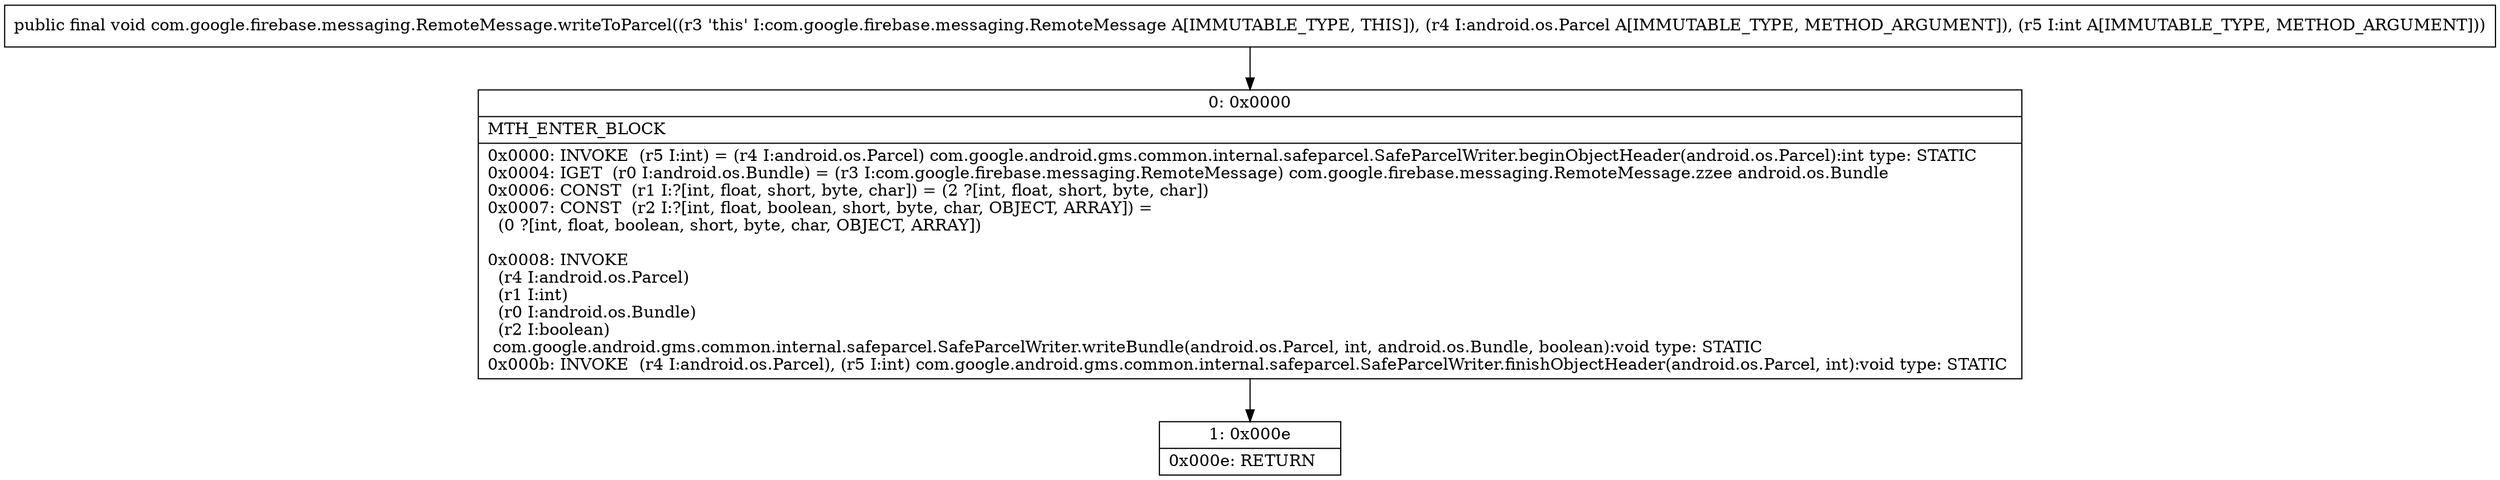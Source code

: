 digraph "CFG forcom.google.firebase.messaging.RemoteMessage.writeToParcel(Landroid\/os\/Parcel;I)V" {
Node_0 [shape=record,label="{0\:\ 0x0000|MTH_ENTER_BLOCK\l|0x0000: INVOKE  (r5 I:int) = (r4 I:android.os.Parcel) com.google.android.gms.common.internal.safeparcel.SafeParcelWriter.beginObjectHeader(android.os.Parcel):int type: STATIC \l0x0004: IGET  (r0 I:android.os.Bundle) = (r3 I:com.google.firebase.messaging.RemoteMessage) com.google.firebase.messaging.RemoteMessage.zzee android.os.Bundle \l0x0006: CONST  (r1 I:?[int, float, short, byte, char]) = (2 ?[int, float, short, byte, char]) \l0x0007: CONST  (r2 I:?[int, float, boolean, short, byte, char, OBJECT, ARRAY]) = \l  (0 ?[int, float, boolean, short, byte, char, OBJECT, ARRAY])\l \l0x0008: INVOKE  \l  (r4 I:android.os.Parcel)\l  (r1 I:int)\l  (r0 I:android.os.Bundle)\l  (r2 I:boolean)\l com.google.android.gms.common.internal.safeparcel.SafeParcelWriter.writeBundle(android.os.Parcel, int, android.os.Bundle, boolean):void type: STATIC \l0x000b: INVOKE  (r4 I:android.os.Parcel), (r5 I:int) com.google.android.gms.common.internal.safeparcel.SafeParcelWriter.finishObjectHeader(android.os.Parcel, int):void type: STATIC \l}"];
Node_1 [shape=record,label="{1\:\ 0x000e|0x000e: RETURN   \l}"];
MethodNode[shape=record,label="{public final void com.google.firebase.messaging.RemoteMessage.writeToParcel((r3 'this' I:com.google.firebase.messaging.RemoteMessage A[IMMUTABLE_TYPE, THIS]), (r4 I:android.os.Parcel A[IMMUTABLE_TYPE, METHOD_ARGUMENT]), (r5 I:int A[IMMUTABLE_TYPE, METHOD_ARGUMENT])) }"];
MethodNode -> Node_0;
Node_0 -> Node_1;
}

